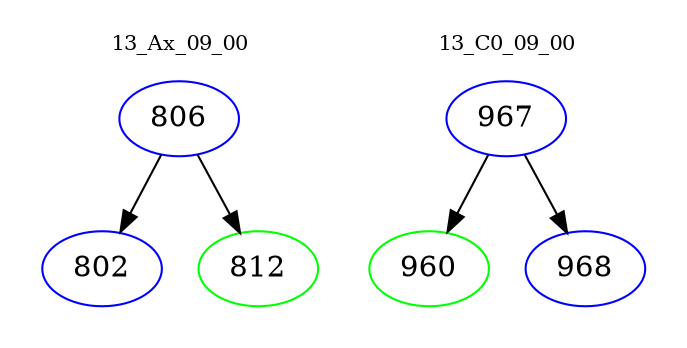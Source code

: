 digraph{
subgraph cluster_0 {
color = white
label = "13_Ax_09_00";
fontsize=10;
T0_806 [label="806", color="blue"]
T0_806 -> T0_802 [color="black"]
T0_802 [label="802", color="blue"]
T0_806 -> T0_812 [color="black"]
T0_812 [label="812", color="green"]
}
subgraph cluster_1 {
color = white
label = "13_C0_09_00";
fontsize=10;
T1_967 [label="967", color="blue"]
T1_967 -> T1_960 [color="black"]
T1_960 [label="960", color="green"]
T1_967 -> T1_968 [color="black"]
T1_968 [label="968", color="blue"]
}
}
